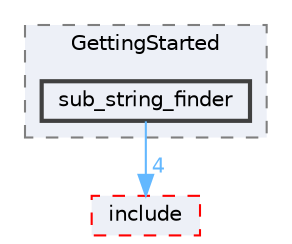 digraph "external/taskflow/3rd-party/tbb/examples/GettingStarted/sub_string_finder"
{
 // LATEX_PDF_SIZE
  bgcolor="transparent";
  edge [fontname=Helvetica,fontsize=10,labelfontname=Helvetica,labelfontsize=10];
  node [fontname=Helvetica,fontsize=10,shape=box,height=0.2,width=0.4];
  compound=true
  subgraph clusterdir_1b5fc657e508d29286e1d84e4ed921f3 {
    graph [ bgcolor="#edf0f7", pencolor="grey50", label="GettingStarted", fontname=Helvetica,fontsize=10 style="filled,dashed", URL="dir_1b5fc657e508d29286e1d84e4ed921f3.html",tooltip=""]
  dir_b3b5b9d5828de3c6e6ea2907d796ccf4 [label="sub_string_finder", fillcolor="#edf0f7", color="grey25", style="filled,bold", URL="dir_b3b5b9d5828de3c6e6ea2907d796ccf4.html",tooltip=""];
  }
  dir_9a108c806b4257aefe6c62ce1f799fad [label="include", fillcolor="#edf0f7", color="red", style="filled,dashed", URL="dir_9a108c806b4257aefe6c62ce1f799fad.html",tooltip=""];
  dir_b3b5b9d5828de3c6e6ea2907d796ccf4->dir_9a108c806b4257aefe6c62ce1f799fad [headlabel="4", labeldistance=1.5 headhref="dir_000803_000389.html" href="dir_000803_000389.html" color="steelblue1" fontcolor="steelblue1"];
}
